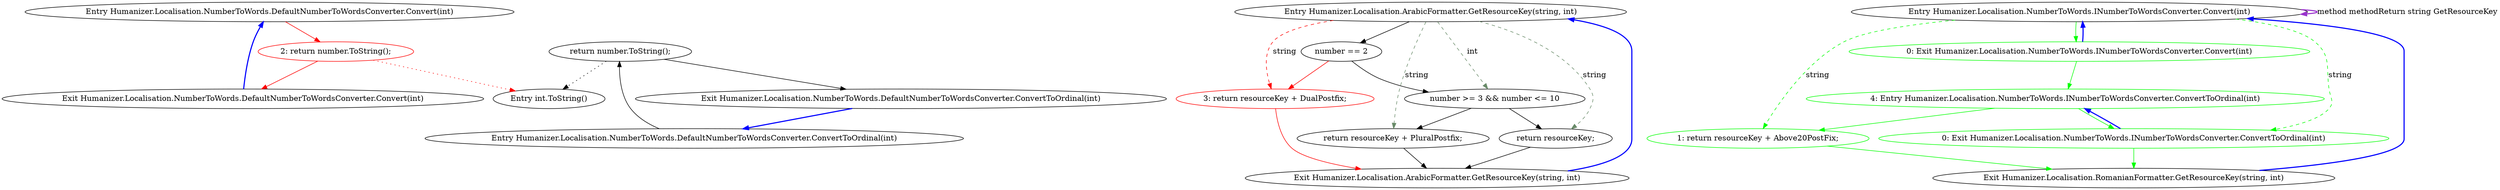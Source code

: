 digraph  {
n0 [cluster="Humanizer.Localisation.NumberToWords.DefaultNumberToWordsConverter.Convert(int)", label="Entry Humanizer.Localisation.NumberToWords.DefaultNumberToWordsConverter.Convert(int)", span="4-4"];
n1 [cluster="Humanizer.Localisation.NumberToWords.DefaultNumberToWordsConverter.Convert(int)", color=red, community=0, label="2: return number.ToString();", span="6-6"];
n2 [cluster="Humanizer.Localisation.NumberToWords.DefaultNumberToWordsConverter.Convert(int)", label="Exit Humanizer.Localisation.NumberToWords.DefaultNumberToWordsConverter.Convert(int)", span="4-4"];
n3 [cluster="int.ToString()", label="Entry int.ToString()", span="0-0"];
n4 [cluster="Humanizer.Localisation.NumberToWords.DefaultNumberToWordsConverter.ConvertToOrdinal(int)", label="Entry Humanizer.Localisation.NumberToWords.DefaultNumberToWordsConverter.ConvertToOrdinal(int)", span="9-9"];
n5 [cluster="Humanizer.Localisation.NumberToWords.DefaultNumberToWordsConverter.ConvertToOrdinal(int)", label="return number.ToString();", span="11-11"];
n6 [cluster="Humanizer.Localisation.NumberToWords.DefaultNumberToWordsConverter.ConvertToOrdinal(int)", label="Exit Humanizer.Localisation.NumberToWords.DefaultNumberToWordsConverter.ConvertToOrdinal(int)", span="9-9"];
m0_0 [cluster="Humanizer.Localisation.ArabicFormatter.GetResourceKey(string, int)", file="DefaultFormatter.cs", label="Entry Humanizer.Localisation.ArabicFormatter.GetResourceKey(string, int)", span="7-7"];
m0_1 [cluster="Humanizer.Localisation.ArabicFormatter.GetResourceKey(string, int)", file="DefaultFormatter.cs", label="number == 2", span="10-10"];
m0_2 [cluster="Humanizer.Localisation.ArabicFormatter.GetResourceKey(string, int)", color=red, community=0, file="DefaultFormatter.cs", label="3: return resourceKey + DualPostfix;", span="11-11"];
m0_3 [cluster="Humanizer.Localisation.ArabicFormatter.GetResourceKey(string, int)", file="DefaultFormatter.cs", label="number >= 3 && number <= 10", span="14-14"];
m0_4 [cluster="Humanizer.Localisation.ArabicFormatter.GetResourceKey(string, int)", file="DefaultFormatter.cs", label="return resourceKey + PluralPostfix;", span="15-15"];
m0_5 [cluster="Humanizer.Localisation.ArabicFormatter.GetResourceKey(string, int)", file="DefaultFormatter.cs", label="return resourceKey;", span="17-17"];
m0_6 [cluster="Humanizer.Localisation.ArabicFormatter.GetResourceKey(string, int)", file="DefaultFormatter.cs", label="Exit Humanizer.Localisation.ArabicFormatter.GetResourceKey(string, int)", span="7-7"];
m1_0 [cluster="Humanizer.Localisation.NumberToWords.INumberToWordsConverter.Convert(int)", file="RomanianFormatter.cs", label="Entry Humanizer.Localisation.NumberToWords.INumberToWordsConverter.Convert(int)", span="12-12"];
m1_1 [cluster="Humanizer.Localisation.NumberToWords.INumberToWordsConverter.Convert(int)", color=green, community=0, file="RomanianFormatter.cs", label="0: Exit Humanizer.Localisation.NumberToWords.INumberToWordsConverter.Convert(int)", span="12-12"];
m1_2 [cluster="Humanizer.Localisation.NumberToWords.INumberToWordsConverter.ConvertToOrdinal(int)", color=green, community=0, file="RomanianFormatter.cs", label="4: Entry Humanizer.Localisation.NumberToWords.INumberToWordsConverter.ConvertToOrdinal(int)", span="19-19"];
m1_3 [cluster="Humanizer.Localisation.NumberToWords.INumberToWordsConverter.ConvertToOrdinal(int)", color=green, community=0, file="RomanianFormatter.cs", label="0: Exit Humanizer.Localisation.NumberToWords.INumberToWordsConverter.ConvertToOrdinal(int)", span="19-19"];
m1_4 [cluster="Humanizer.Localisation.RomanianFormatter.GetResourceKey(string, int)", color=green, community=0, file="RomanianFormatter.cs", label="1: return resourceKey + Above20PostFix;", span="15-15"];
m1_5 [cluster="Humanizer.Localisation.RomanianFormatter.GetResourceKey(string, int)", file="RomanianFormatter.cs", label="Exit Humanizer.Localisation.RomanianFormatter.GetResourceKey(string, int)", span="6-6"];
n0 -> n1  [color=red, key=0, style=solid];
n1 -> n2  [color=red, key=0, style=solid];
n1 -> n3  [color=red, key=2, style=dotted];
n2 -> n0  [color=blue, key=0, style=bold];
n4 -> n5  [key=0, style=solid];
n5 -> n6  [key=0, style=solid];
n5 -> n3  [key=2, style=dotted];
n6 -> n4  [color=blue, key=0, style=bold];
m0_0 -> m0_1  [key=0, style=solid];
m0_0 -> m0_2  [color=red, key=1, label=string, style=dashed];
m0_0 -> m0_3  [color=darkseagreen4, key=1, label=int, style=dashed];
m0_0 -> m0_4  [color=darkseagreen4, key=1, label=string, style=dashed];
m0_0 -> m0_5  [color=darkseagreen4, key=1, label=string, style=dashed];
m0_1 -> m0_2  [color=red, key=0, style=solid];
m0_1 -> m0_3  [key=0, style=solid];
m0_2 -> m0_6  [color=red, key=0, style=solid];
m0_3 -> m0_4  [key=0, style=solid];
m0_3 -> m0_5  [key=0, style=solid];
m0_4 -> m0_6  [key=0, style=solid];
m0_5 -> m0_6  [key=0, style=solid];
m0_6 -> m0_0  [color=blue, key=0, style=bold];
m1_0 -> m1_1  [color=green, key=0, style=solid];
m1_0 -> m1_3  [color=green, key=1, label=string, style=dashed];
m1_0 -> m1_4  [color=green, key=1, label=string, style=dashed];
m1_0 -> m1_0  [color=darkorchid, key=3, label="method methodReturn string GetResourceKey", style=bold];
m1_1 -> m1_2  [color=green, key=0, style=solid];
m1_1 -> m1_0  [color=blue, key=0, style=bold];
m1_2 -> m1_3  [color=green, key=0, style=solid];
m1_2 -> m1_4  [color=green, key=0, style=solid];
m1_3 -> m1_5  [color=green, key=0, style=solid];
m1_3 -> m1_2  [color=blue, key=0, style=bold];
m1_4 -> m1_5  [color=green, key=0, style=solid];
m1_5 -> m1_0  [color=blue, key=0, style=bold];
}
